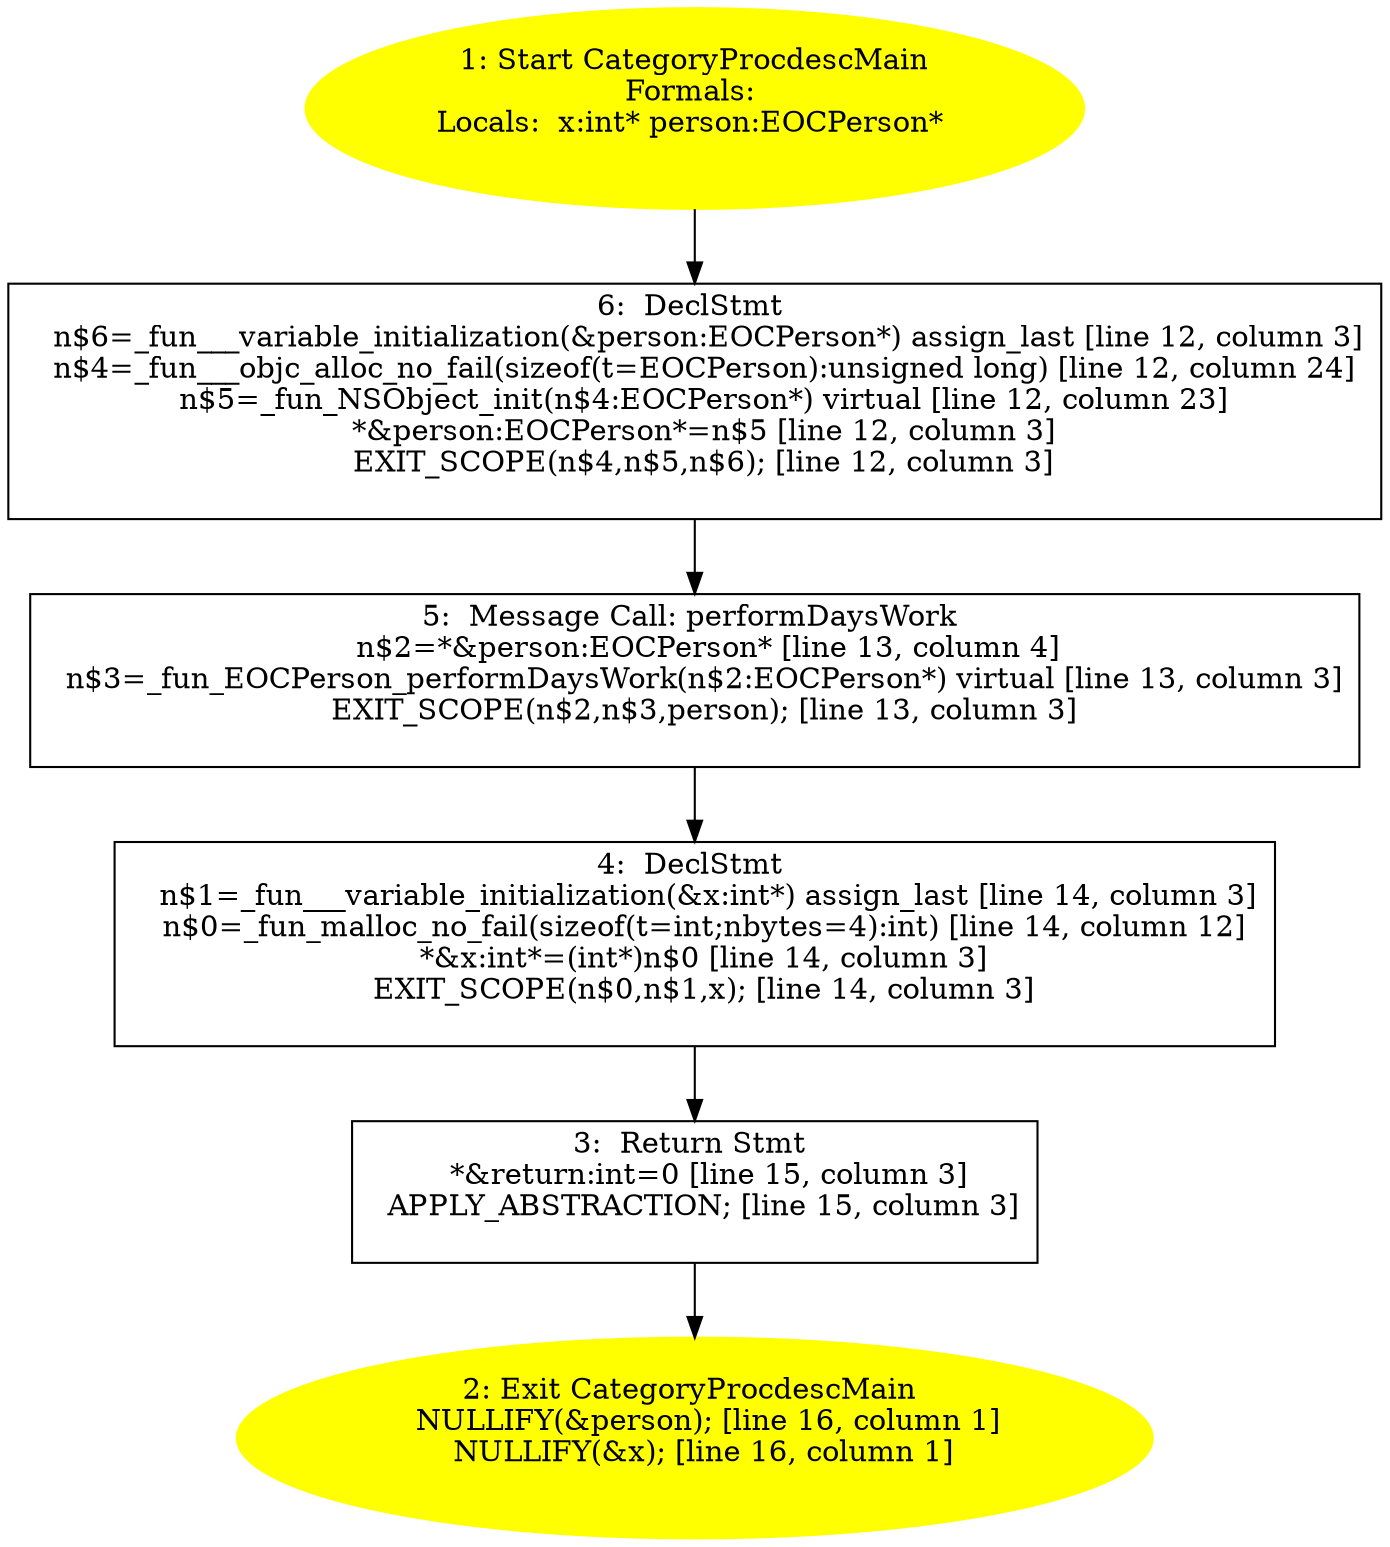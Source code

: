 /* @generated */
digraph cfg {
"CategoryProcdescMain.ae2ee334c26ccbf8ee413efe5d896611_1" [label="1: Start CategoryProcdescMain\nFormals: \nLocals:  x:int* person:EOCPerson* \n  " color=yellow style=filled]
	

	 "CategoryProcdescMain.ae2ee334c26ccbf8ee413efe5d896611_1" -> "CategoryProcdescMain.ae2ee334c26ccbf8ee413efe5d896611_6" ;
"CategoryProcdescMain.ae2ee334c26ccbf8ee413efe5d896611_2" [label="2: Exit CategoryProcdescMain \n   NULLIFY(&person); [line 16, column 1]\n  NULLIFY(&x); [line 16, column 1]\n " color=yellow style=filled]
	

"CategoryProcdescMain.ae2ee334c26ccbf8ee413efe5d896611_3" [label="3:  Return Stmt \n   *&return:int=0 [line 15, column 3]\n  APPLY_ABSTRACTION; [line 15, column 3]\n " shape="box"]
	

	 "CategoryProcdescMain.ae2ee334c26ccbf8ee413efe5d896611_3" -> "CategoryProcdescMain.ae2ee334c26ccbf8ee413efe5d896611_2" ;
"CategoryProcdescMain.ae2ee334c26ccbf8ee413efe5d896611_4" [label="4:  DeclStmt \n   n$1=_fun___variable_initialization(&x:int*) assign_last [line 14, column 3]\n  n$0=_fun_malloc_no_fail(sizeof(t=int;nbytes=4):int) [line 14, column 12]\n  *&x:int*=(int*)n$0 [line 14, column 3]\n  EXIT_SCOPE(n$0,n$1,x); [line 14, column 3]\n " shape="box"]
	

	 "CategoryProcdescMain.ae2ee334c26ccbf8ee413efe5d896611_4" -> "CategoryProcdescMain.ae2ee334c26ccbf8ee413efe5d896611_3" ;
"CategoryProcdescMain.ae2ee334c26ccbf8ee413efe5d896611_5" [label="5:  Message Call: performDaysWork \n   n$2=*&person:EOCPerson* [line 13, column 4]\n  n$3=_fun_EOCPerson_performDaysWork(n$2:EOCPerson*) virtual [line 13, column 3]\n  EXIT_SCOPE(n$2,n$3,person); [line 13, column 3]\n " shape="box"]
	

	 "CategoryProcdescMain.ae2ee334c26ccbf8ee413efe5d896611_5" -> "CategoryProcdescMain.ae2ee334c26ccbf8ee413efe5d896611_4" ;
"CategoryProcdescMain.ae2ee334c26ccbf8ee413efe5d896611_6" [label="6:  DeclStmt \n   n$6=_fun___variable_initialization(&person:EOCPerson*) assign_last [line 12, column 3]\n  n$4=_fun___objc_alloc_no_fail(sizeof(t=EOCPerson):unsigned long) [line 12, column 24]\n  n$5=_fun_NSObject_init(n$4:EOCPerson*) virtual [line 12, column 23]\n  *&person:EOCPerson*=n$5 [line 12, column 3]\n  EXIT_SCOPE(n$4,n$5,n$6); [line 12, column 3]\n " shape="box"]
	

	 "CategoryProcdescMain.ae2ee334c26ccbf8ee413efe5d896611_6" -> "CategoryProcdescMain.ae2ee334c26ccbf8ee413efe5d896611_5" ;
}

